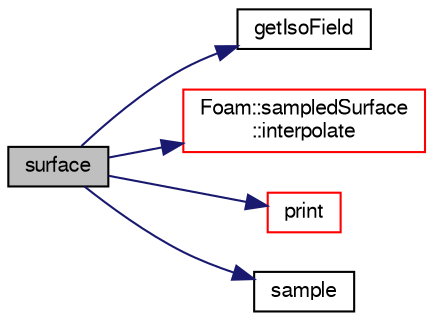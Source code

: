 digraph "surface"
{
  bgcolor="transparent";
  edge [fontname="FreeSans",fontsize="10",labelfontname="FreeSans",labelfontsize="10"];
  node [fontname="FreeSans",fontsize="10",shape=record];
  rankdir="LR";
  Node427 [label="surface",height=0.2,width=0.4,color="black", fillcolor="grey75", style="filled", fontcolor="black"];
  Node427 -> Node428 [color="midnightblue",fontsize="10",style="solid",fontname="FreeSans"];
  Node428 [label="getIsoField",height=0.2,width=0.4,color="black",URL="$a29354.html#ab8d22597677c9129c5a9c6814d3d6ab5",tooltip="Lookup or read isoField. Sets volFieldPtr_ and pointFieldPtr_. "];
  Node427 -> Node429 [color="midnightblue",fontsize="10",style="solid",fontname="FreeSans"];
  Node429 [label="Foam::sampledSurface\l::interpolate",height=0.2,width=0.4,color="red",URL="$a29378.html#acb5e25bbcf94f482a6b194cfbde024fb",tooltip="interpolation requested for surface "];
  Node427 -> Node462 [color="midnightblue",fontsize="10",style="solid",fontname="FreeSans"];
  Node462 [label="print",height=0.2,width=0.4,color="red",URL="$a29354.html#aa61247f481294e0822e293753513bd29",tooltip="Write. "];
  Node427 -> Node466 [color="midnightblue",fontsize="10",style="solid",fontname="FreeSans"];
  Node466 [label="sample",height=0.2,width=0.4,color="black",URL="$a29354.html#a91509d55a51a19994e76119c24ed1d47",tooltip="sample field on surface "];
}

